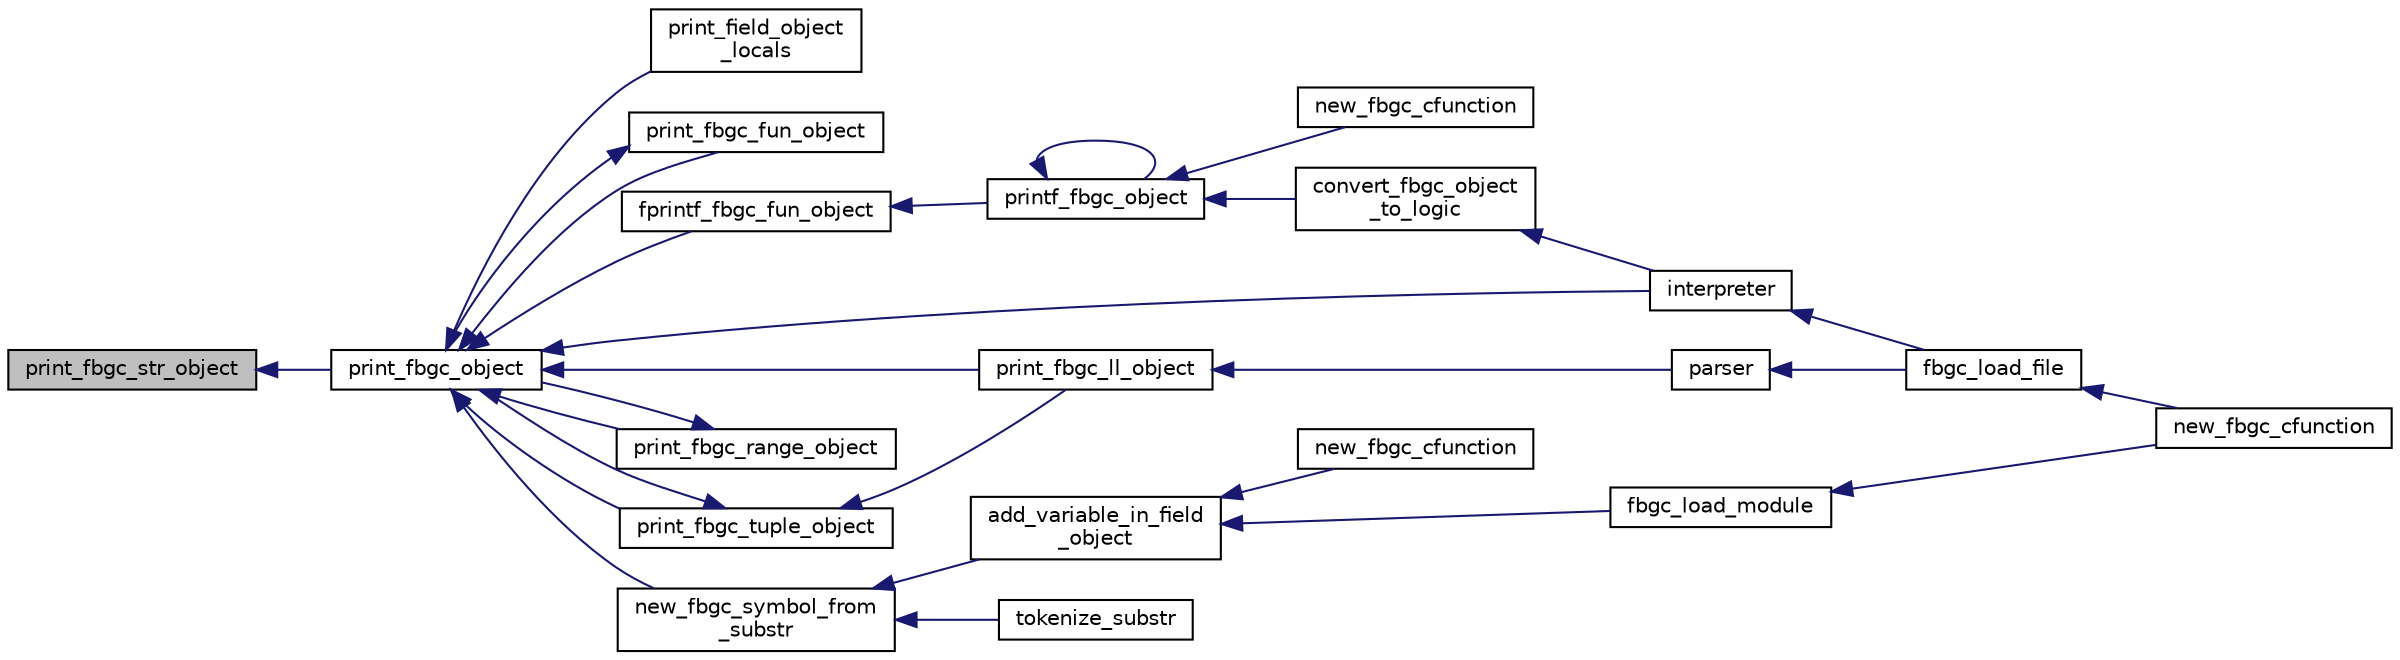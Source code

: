 digraph "print_fbgc_str_object"
{
  edge [fontname="Helvetica",fontsize="10",labelfontname="Helvetica",labelfontsize="10"];
  node [fontname="Helvetica",fontsize="10",shape=record];
  rankdir="LR";
  Node111 [label="print_fbgc_str_object",height=0.2,width=0.4,color="black", fillcolor="grey75", style="filled", fontcolor="black"];
  Node111 -> Node112 [dir="back",color="midnightblue",fontsize="10",style="solid"];
  Node112 [label="print_fbgc_object",height=0.2,width=0.4,color="black", fillcolor="white", style="filled",URL="$fbgc__object_8h.html#a3c27b6ebc8a5ad9202eb6f00f28c014b"];
  Node112 -> Node113 [dir="back",color="midnightblue",fontsize="10",style="solid"];
  Node113 [label="print_field_object\l_locals",height=0.2,width=0.4,color="black", fillcolor="white", style="filled",URL="$field__object_8h.html#af022b85fb80b3df106abb4ca425d3642"];
  Node112 -> Node114 [dir="back",color="midnightblue",fontsize="10",style="solid"];
  Node114 [label="print_fbgc_fun_object",height=0.2,width=0.4,color="black", fillcolor="white", style="filled",URL="$fun__object_8h.html#a36b74dd4b00ec815387ba18bae94e41d"];
  Node114 -> Node112 [dir="back",color="midnightblue",fontsize="10",style="solid"];
  Node112 -> Node115 [dir="back",color="midnightblue",fontsize="10",style="solid"];
  Node115 [label="fprintf_fbgc_fun_object",height=0.2,width=0.4,color="black", fillcolor="white", style="filled",URL="$fun__object_8h.html#a6949f7b6d871bcbe0abb28b50610652f"];
  Node115 -> Node116 [dir="back",color="midnightblue",fontsize="10",style="solid"];
  Node116 [label="printf_fbgc_object",height=0.2,width=0.4,color="black", fillcolor="white", style="filled",URL="$fbgc__object_8h.html#a79b110ee419e38013556f4379e724da8"];
  Node116 -> Node117 [dir="back",color="midnightblue",fontsize="10",style="solid"];
  Node117 [label="new_fbgc_cfunction",height=0.2,width=0.4,color="black", fillcolor="white", style="filled",URL="$fbgc__io_8c.html#a747fb58fad9eba861df1158b7acc198d"];
  Node116 -> Node116 [dir="back",color="midnightblue",fontsize="10",style="solid"];
  Node116 -> Node118 [dir="back",color="midnightblue",fontsize="10",style="solid"];
  Node118 [label="convert_fbgc_object\l_to_logic",height=0.2,width=0.4,color="black", fillcolor="white", style="filled",URL="$fbgc__object_8h.html#a53923b9b19a00332f088b8c866fb4075"];
  Node118 -> Node119 [dir="back",color="midnightblue",fontsize="10",style="solid"];
  Node119 [label="interpreter",height=0.2,width=0.4,color="black", fillcolor="white", style="filled",URL="$interpreter_8h.html#acb0454b55a53dfb587644f66848a0646"];
  Node119 -> Node120 [dir="back",color="midnightblue",fontsize="10",style="solid"];
  Node120 [label="fbgc_load_file",height=0.2,width=0.4,color="black", fillcolor="white", style="filled",URL="$fbgc_8h.html#a2aeeff0403205e54bd0dd187e4337b4a"];
  Node120 -> Node121 [dir="back",color="midnightblue",fontsize="10",style="solid"];
  Node121 [label="new_fbgc_cfunction",height=0.2,width=0.4,color="black", fillcolor="white", style="filled",URL="$fbgc__stl_8c.html#a23883ffe16d0cfdc1f70f3c31b650d2c"];
  Node112 -> Node119 [dir="back",color="midnightblue",fontsize="10",style="solid"];
  Node112 -> Node122 [dir="back",color="midnightblue",fontsize="10",style="solid"];
  Node122 [label="print_fbgc_ll_object",height=0.2,width=0.4,color="black", fillcolor="white", style="filled",URL="$linked__list_8h.html#a3847c1c754ad3a1c801029c980f3ae70"];
  Node122 -> Node123 [dir="back",color="midnightblue",fontsize="10",style="solid"];
  Node123 [label="parser",height=0.2,width=0.4,color="black", fillcolor="white", style="filled",URL="$parser_8h.html#a9128876c7bafe4207a35d10f2c7f12a8"];
  Node123 -> Node120 [dir="back",color="midnightblue",fontsize="10",style="solid"];
  Node112 -> Node124 [dir="back",color="midnightblue",fontsize="10",style="solid"];
  Node124 [label="print_fbgc_range_object",height=0.2,width=0.4,color="black", fillcolor="white", style="filled",URL="$range__object_8h.html#ab8138fb21f5d4098f82847b2354af837"];
  Node124 -> Node112 [dir="back",color="midnightblue",fontsize="10",style="solid"];
  Node112 -> Node125 [dir="back",color="midnightblue",fontsize="10",style="solid"];
  Node125 [label="new_fbgc_symbol_from\l_substr",height=0.2,width=0.4,color="black", fillcolor="white", style="filled",URL="$symbol__table_8h.html#a9c5a8de8e4db7133bc2f6718ebcb978c"];
  Node125 -> Node126 [dir="back",color="midnightblue",fontsize="10",style="solid"];
  Node126 [label="add_variable_in_field\l_object",height=0.2,width=0.4,color="black", fillcolor="white", style="filled",URL="$field__object_8h.html#a3b4ac96927adceb7d098f4616c9a1974"];
  Node126 -> Node127 [dir="back",color="midnightblue",fontsize="10",style="solid"];
  Node127 [label="new_fbgc_cfunction",height=0.2,width=0.4,color="black", fillcolor="white", style="filled",URL="$fbgc__math_8c.html#a9eb1700a5bd425c10311d25a941c3f38"];
  Node126 -> Node128 [dir="back",color="midnightblue",fontsize="10",style="solid"];
  Node128 [label="fbgc_load_module",height=0.2,width=0.4,color="black", fillcolor="white", style="filled",URL="$fbgc_8h.html#a028d4bd3c990b0410fe7e03543a8ed60"];
  Node128 -> Node121 [dir="back",color="midnightblue",fontsize="10",style="solid"];
  Node125 -> Node129 [dir="back",color="midnightblue",fontsize="10",style="solid"];
  Node129 [label="tokenize_substr",height=0.2,width=0.4,color="black", fillcolor="white", style="filled",URL="$relexer_8h.html#a173504636bdf2201eace271622e131f8"];
  Node112 -> Node130 [dir="back",color="midnightblue",fontsize="10",style="solid"];
  Node130 [label="print_fbgc_tuple_object",height=0.2,width=0.4,color="black", fillcolor="white", style="filled",URL="$tuple__object_8h.html#a43b357c743a4fa9b9f129eca739ab561"];
  Node130 -> Node112 [dir="back",color="midnightblue",fontsize="10",style="solid"];
  Node130 -> Node122 [dir="back",color="midnightblue",fontsize="10",style="solid"];
}
